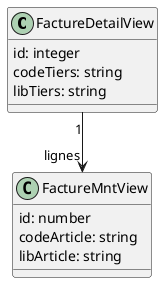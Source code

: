 @startuml
class FactureDetailView {
  id: integer
  codeTiers: string
  libTiers: string
}
class FactureMntView {
  id: number
  codeArticle: string
  libArticle: string
}
FactureDetailView"1"  --> "lignes" FactureMntView
@enduml